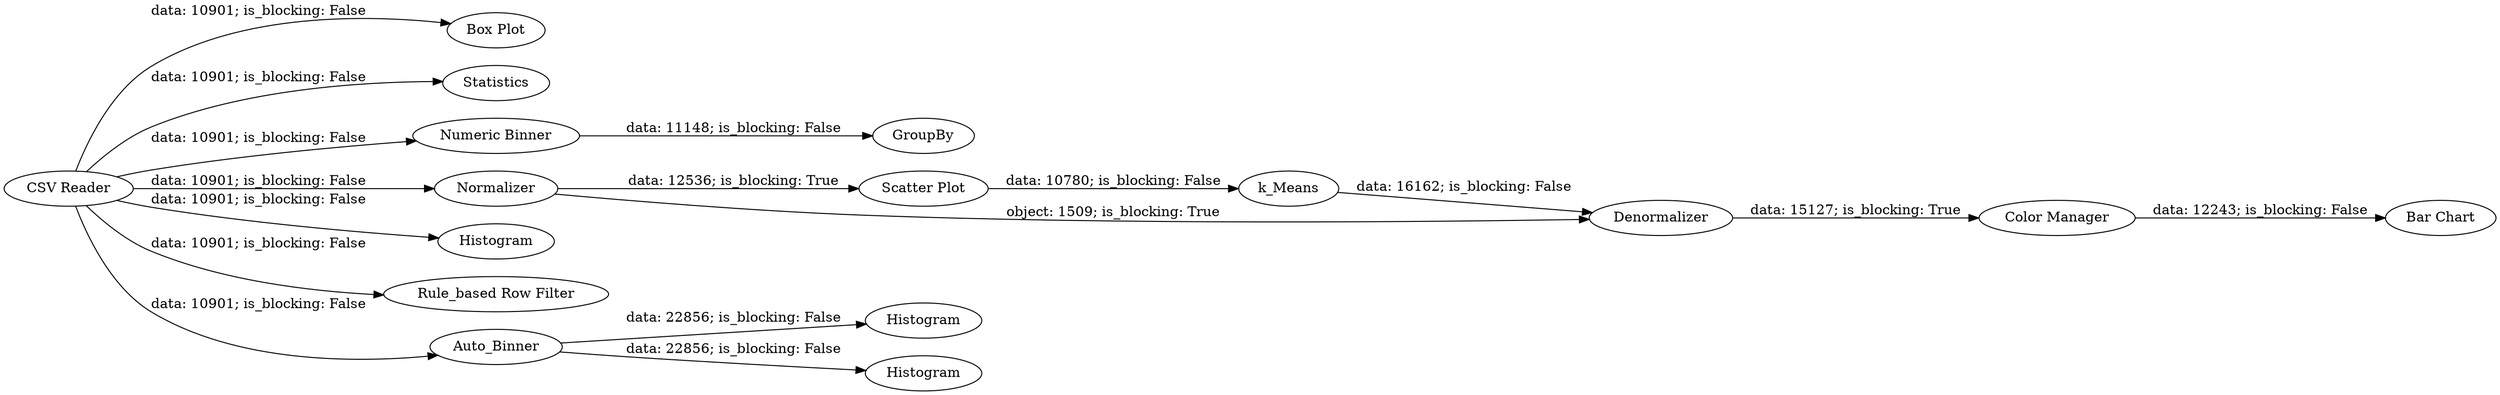 digraph {
	"-7670425077386009275_27" [label="Box Plot"]
	"-7670425077386009275_20" [label=GroupBy]
	"-7670425077386009275_16" [label=Histogram]
	"-7670425077386009275_21" [label="Scatter Plot"]
	"-7670425077386009275_14" [label=Statistics]
	"-7670425077386009275_26" [label="Bar Chart"]
	"-7670425077386009275_19" [label="Numeric Binner"]
	"-7670425077386009275_2" [label=Normalizer]
	"-7670425077386009275_17" [label=Histogram]
	"-7670425077386009275_28" [label="Rule_based Row Filter"]
	"-7670425077386009275_1" [label="CSV Reader"]
	"-7670425077386009275_15" [label=Auto_Binner]
	"-7670425077386009275_23" [label="Color Manager"]
	"-7670425077386009275_18" [label=Histogram]
	"-7670425077386009275_4" [label=Denormalizer]
	"-7670425077386009275_3" [label=k_Means]
	"-7670425077386009275_21" -> "-7670425077386009275_3" [label="data: 10780; is_blocking: False"]
	"-7670425077386009275_3" -> "-7670425077386009275_4" [label="data: 16162; is_blocking: False"]
	"-7670425077386009275_1" -> "-7670425077386009275_17" [label="data: 10901; is_blocking: False"]
	"-7670425077386009275_4" -> "-7670425077386009275_23" [label="data: 15127; is_blocking: True"]
	"-7670425077386009275_2" -> "-7670425077386009275_4" [label="object: 1509; is_blocking: True"]
	"-7670425077386009275_19" -> "-7670425077386009275_20" [label="data: 11148; is_blocking: False"]
	"-7670425077386009275_1" -> "-7670425077386009275_14" [label="data: 10901; is_blocking: False"]
	"-7670425077386009275_15" -> "-7670425077386009275_18" [label="data: 22856; is_blocking: False"]
	"-7670425077386009275_1" -> "-7670425077386009275_19" [label="data: 10901; is_blocking: False"]
	"-7670425077386009275_1" -> "-7670425077386009275_27" [label="data: 10901; is_blocking: False"]
	"-7670425077386009275_15" -> "-7670425077386009275_16" [label="data: 22856; is_blocking: False"]
	"-7670425077386009275_1" -> "-7670425077386009275_15" [label="data: 10901; is_blocking: False"]
	"-7670425077386009275_1" -> "-7670425077386009275_2" [label="data: 10901; is_blocking: False"]
	"-7670425077386009275_1" -> "-7670425077386009275_28" [label="data: 10901; is_blocking: False"]
	"-7670425077386009275_2" -> "-7670425077386009275_21" [label="data: 12536; is_blocking: True"]
	"-7670425077386009275_23" -> "-7670425077386009275_26" [label="data: 12243; is_blocking: False"]
	rankdir=LR
}
